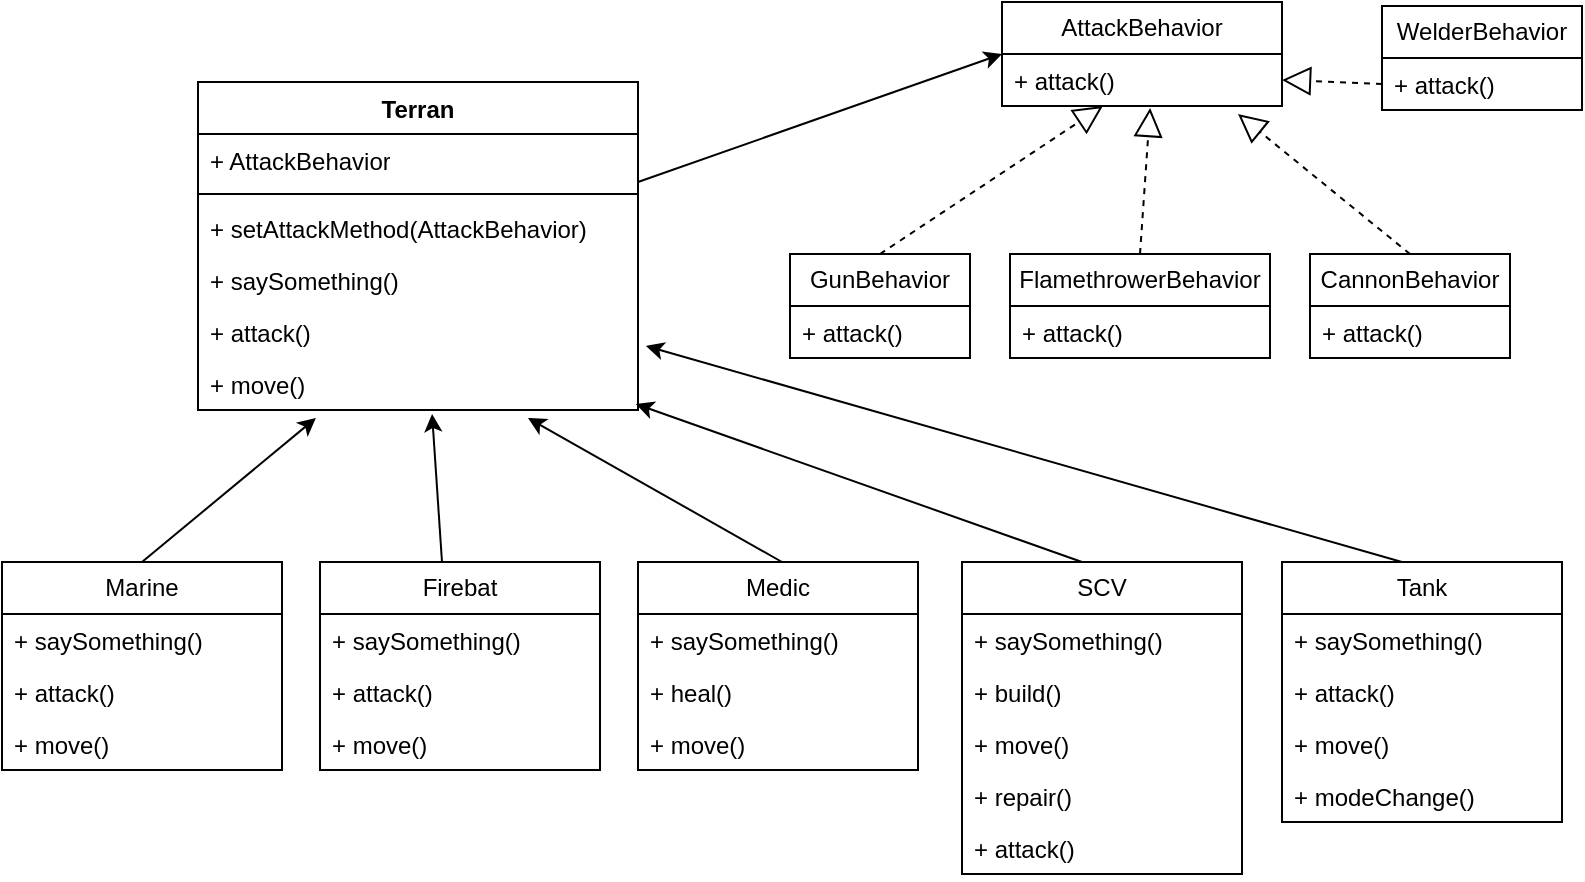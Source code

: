 <mxfile version="12.2.4" pages="1"><diagram name="페이지-1" id="6IkUPgrnMUF7sOv5BS2n"><mxGraphModel dx="693" dy="629" grid="1" gridSize="10" guides="1" tooltips="1" connect="1" arrows="1" fold="1" page="1" pageScale="1" pageWidth="827" pageHeight="1169" math="0" shadow="0"><root><mxCell id="0"/><mxCell id="1" parent="0"/><mxCell id="Y1VB5NKs1NU2ma56hWlJ-5" value="Firebat" style="swimlane;fontStyle=0;childLayout=stackLayout;horizontal=1;startSize=26;fillColor=none;horizontalStack=0;resizeParent=1;resizeParentMax=0;resizeLast=0;collapsible=1;marginBottom=0;whiteSpace=wrap;html=1;" parent="1" vertex="1"><mxGeometry x="179" y="380" width="140" height="104" as="geometry"/></mxCell><mxCell id="Y1VB5NKs1NU2ma56hWlJ-6" value="+ saySomething()" style="text;strokeColor=none;fillColor=none;align=left;verticalAlign=top;spacingLeft=4;spacingRight=4;overflow=hidden;rotatable=0;points=[[0,0.5],[1,0.5]];portConstraint=eastwest;whiteSpace=wrap;html=1;" parent="Y1VB5NKs1NU2ma56hWlJ-5" vertex="1"><mxGeometry y="26" width="140" height="26" as="geometry"/></mxCell><mxCell id="Y1VB5NKs1NU2ma56hWlJ-7" value="+ attack()" style="text;strokeColor=none;fillColor=none;align=left;verticalAlign=top;spacingLeft=4;spacingRight=4;overflow=hidden;rotatable=0;points=[[0,0.5],[1,0.5]];portConstraint=eastwest;whiteSpace=wrap;html=1;" parent="Y1VB5NKs1NU2ma56hWlJ-5" vertex="1"><mxGeometry y="52" width="140" height="26" as="geometry"/></mxCell><mxCell id="Y1VB5NKs1NU2ma56hWlJ-8" value="+ move()" style="text;strokeColor=none;fillColor=none;align=left;verticalAlign=top;spacingLeft=4;spacingRight=4;overflow=hidden;rotatable=0;points=[[0,0.5],[1,0.5]];portConstraint=eastwest;whiteSpace=wrap;html=1;" parent="Y1VB5NKs1NU2ma56hWlJ-5" vertex="1"><mxGeometry y="78" width="140" height="26" as="geometry"/></mxCell><mxCell id="Y1VB5NKs1NU2ma56hWlJ-9" value="Marine" style="swimlane;fontStyle=0;childLayout=stackLayout;horizontal=1;startSize=26;fillColor=none;horizontalStack=0;resizeParent=1;resizeParentMax=0;resizeLast=0;collapsible=1;marginBottom=0;whiteSpace=wrap;html=1;" parent="1" vertex="1"><mxGeometry x="20" y="380" width="140" height="104" as="geometry"/></mxCell><mxCell id="Y1VB5NKs1NU2ma56hWlJ-10" value="+ saySomething()" style="text;strokeColor=none;fillColor=none;align=left;verticalAlign=top;spacingLeft=4;spacingRight=4;overflow=hidden;rotatable=0;points=[[0,0.5],[1,0.5]];portConstraint=eastwest;whiteSpace=wrap;html=1;" parent="Y1VB5NKs1NU2ma56hWlJ-9" vertex="1"><mxGeometry y="26" width="140" height="26" as="geometry"/></mxCell><mxCell id="Y1VB5NKs1NU2ma56hWlJ-11" value="+ attack()" style="text;strokeColor=none;fillColor=none;align=left;verticalAlign=top;spacingLeft=4;spacingRight=4;overflow=hidden;rotatable=0;points=[[0,0.5],[1,0.5]];portConstraint=eastwest;whiteSpace=wrap;html=1;" parent="Y1VB5NKs1NU2ma56hWlJ-9" vertex="1"><mxGeometry y="52" width="140" height="26" as="geometry"/></mxCell><mxCell id="Y1VB5NKs1NU2ma56hWlJ-12" value="+ move()" style="text;strokeColor=none;fillColor=none;align=left;verticalAlign=top;spacingLeft=4;spacingRight=4;overflow=hidden;rotatable=0;points=[[0,0.5],[1,0.5]];portConstraint=eastwest;whiteSpace=wrap;html=1;" parent="Y1VB5NKs1NU2ma56hWlJ-9" vertex="1"><mxGeometry y="78" width="140" height="26" as="geometry"/></mxCell><mxCell id="Y1VB5NKs1NU2ma56hWlJ-13" value="Medic" style="swimlane;fontStyle=0;childLayout=stackLayout;horizontal=1;startSize=26;fillColor=none;horizontalStack=0;resizeParent=1;resizeParentMax=0;resizeLast=0;collapsible=1;marginBottom=0;whiteSpace=wrap;html=1;" parent="1" vertex="1"><mxGeometry x="338" y="380" width="140" height="104" as="geometry"/></mxCell><mxCell id="Y1VB5NKs1NU2ma56hWlJ-14" value="+ saySomething()" style="text;strokeColor=none;fillColor=none;align=left;verticalAlign=top;spacingLeft=4;spacingRight=4;overflow=hidden;rotatable=0;points=[[0,0.5],[1,0.5]];portConstraint=eastwest;whiteSpace=wrap;html=1;" parent="Y1VB5NKs1NU2ma56hWlJ-13" vertex="1"><mxGeometry y="26" width="140" height="26" as="geometry"/></mxCell><mxCell id="Y1VB5NKs1NU2ma56hWlJ-15" value="+ heal()" style="text;strokeColor=none;fillColor=none;align=left;verticalAlign=top;spacingLeft=4;spacingRight=4;overflow=hidden;rotatable=0;points=[[0,0.5],[1,0.5]];portConstraint=eastwest;whiteSpace=wrap;html=1;" parent="Y1VB5NKs1NU2ma56hWlJ-13" vertex="1"><mxGeometry y="52" width="140" height="26" as="geometry"/></mxCell><mxCell id="Y1VB5NKs1NU2ma56hWlJ-16" value="+ move()" style="text;strokeColor=none;fillColor=none;align=left;verticalAlign=top;spacingLeft=4;spacingRight=4;overflow=hidden;rotatable=0;points=[[0,0.5],[1,0.5]];portConstraint=eastwest;whiteSpace=wrap;html=1;" parent="Y1VB5NKs1NU2ma56hWlJ-13" vertex="1"><mxGeometry y="78" width="140" height="26" as="geometry"/></mxCell><mxCell id="Y1VB5NKs1NU2ma56hWlJ-17" value="SCV" style="swimlane;fontStyle=0;childLayout=stackLayout;horizontal=1;startSize=26;fillColor=none;horizontalStack=0;resizeParent=1;resizeParentMax=0;resizeLast=0;collapsible=1;marginBottom=0;whiteSpace=wrap;html=1;" parent="1" vertex="1"><mxGeometry x="500" y="380" width="140" height="156" as="geometry"/></mxCell><mxCell id="Y1VB5NKs1NU2ma56hWlJ-18" value="+ saySomething()" style="text;strokeColor=none;fillColor=none;align=left;verticalAlign=top;spacingLeft=4;spacingRight=4;overflow=hidden;rotatable=0;points=[[0,0.5],[1,0.5]];portConstraint=eastwest;whiteSpace=wrap;html=1;" parent="Y1VB5NKs1NU2ma56hWlJ-17" vertex="1"><mxGeometry y="26" width="140" height="26" as="geometry"/></mxCell><mxCell id="Y1VB5NKs1NU2ma56hWlJ-19" value="+ build()" style="text;strokeColor=none;fillColor=none;align=left;verticalAlign=top;spacingLeft=4;spacingRight=4;overflow=hidden;rotatable=0;points=[[0,0.5],[1,0.5]];portConstraint=eastwest;whiteSpace=wrap;html=1;" parent="Y1VB5NKs1NU2ma56hWlJ-17" vertex="1"><mxGeometry y="52" width="140" height="26" as="geometry"/></mxCell><mxCell id="Y1VB5NKs1NU2ma56hWlJ-20" value="+ move()" style="text;strokeColor=none;fillColor=none;align=left;verticalAlign=top;spacingLeft=4;spacingRight=4;overflow=hidden;rotatable=0;points=[[0,0.5],[1,0.5]];portConstraint=eastwest;whiteSpace=wrap;html=1;" parent="Y1VB5NKs1NU2ma56hWlJ-17" vertex="1"><mxGeometry y="78" width="140" height="26" as="geometry"/></mxCell><mxCell id="Y1VB5NKs1NU2ma56hWlJ-42" value="+ repair()" style="text;strokeColor=none;fillColor=none;align=left;verticalAlign=top;spacingLeft=4;spacingRight=4;overflow=hidden;rotatable=0;points=[[0,0.5],[1,0.5]];portConstraint=eastwest;whiteSpace=wrap;html=1;" parent="Y1VB5NKs1NU2ma56hWlJ-17" vertex="1"><mxGeometry y="104" width="140" height="26" as="geometry"/></mxCell><mxCell id="Y1VB5NKs1NU2ma56hWlJ-22" value="+ attack()" style="text;strokeColor=none;fillColor=none;align=left;verticalAlign=top;spacingLeft=4;spacingRight=4;overflow=hidden;rotatable=0;points=[[0,0.5],[1,0.5]];portConstraint=eastwest;whiteSpace=wrap;html=1;" parent="Y1VB5NKs1NU2ma56hWlJ-17" vertex="1"><mxGeometry y="130" width="140" height="26" as="geometry"/></mxCell><mxCell id="Y1VB5NKs1NU2ma56hWlJ-23" value="Tank" style="swimlane;fontStyle=0;childLayout=stackLayout;horizontal=1;startSize=26;fillColor=none;horizontalStack=0;resizeParent=1;resizeParentMax=0;resizeLast=0;collapsible=1;marginBottom=0;whiteSpace=wrap;html=1;" parent="1" vertex="1"><mxGeometry x="660" y="380" width="140" height="130" as="geometry"/></mxCell><mxCell id="Y1VB5NKs1NU2ma56hWlJ-24" value="+ saySomething()" style="text;strokeColor=none;fillColor=none;align=left;verticalAlign=top;spacingLeft=4;spacingRight=4;overflow=hidden;rotatable=0;points=[[0,0.5],[1,0.5]];portConstraint=eastwest;whiteSpace=wrap;html=1;" parent="Y1VB5NKs1NU2ma56hWlJ-23" vertex="1"><mxGeometry y="26" width="140" height="26" as="geometry"/></mxCell><mxCell id="Y1VB5NKs1NU2ma56hWlJ-25" value="+ attack()" style="text;strokeColor=none;fillColor=none;align=left;verticalAlign=top;spacingLeft=4;spacingRight=4;overflow=hidden;rotatable=0;points=[[0,0.5],[1,0.5]];portConstraint=eastwest;whiteSpace=wrap;html=1;" parent="Y1VB5NKs1NU2ma56hWlJ-23" vertex="1"><mxGeometry y="52" width="140" height="26" as="geometry"/></mxCell><mxCell id="Y1VB5NKs1NU2ma56hWlJ-26" value="+ move()" style="text;strokeColor=none;fillColor=none;align=left;verticalAlign=top;spacingLeft=4;spacingRight=4;overflow=hidden;rotatable=0;points=[[0,0.5],[1,0.5]];portConstraint=eastwest;whiteSpace=wrap;html=1;" parent="Y1VB5NKs1NU2ma56hWlJ-23" vertex="1"><mxGeometry y="78" width="140" height="26" as="geometry"/></mxCell><mxCell id="Y1VB5NKs1NU2ma56hWlJ-27" value="+ modeChange()" style="text;strokeColor=none;fillColor=none;align=left;verticalAlign=top;spacingLeft=4;spacingRight=4;overflow=hidden;rotatable=0;points=[[0,0.5],[1,0.5]];portConstraint=eastwest;whiteSpace=wrap;html=1;" parent="Y1VB5NKs1NU2ma56hWlJ-23" vertex="1"><mxGeometry y="104" width="140" height="26" as="geometry"/></mxCell><mxCell id="Y1VB5NKs1NU2ma56hWlJ-28" value="AttackBehavior" style="swimlane;fontStyle=0;childLayout=stackLayout;horizontal=1;startSize=26;fillColor=none;horizontalStack=0;resizeParent=1;resizeParentMax=0;resizeLast=0;collapsible=1;marginBottom=0;whiteSpace=wrap;html=1;" parent="1" vertex="1"><mxGeometry x="520" y="100" width="140" height="52" as="geometry"/></mxCell><mxCell id="Y1VB5NKs1NU2ma56hWlJ-31" value="+ attack()" style="text;strokeColor=none;fillColor=none;align=left;verticalAlign=top;spacingLeft=4;spacingRight=4;overflow=hidden;rotatable=0;points=[[0,0.5],[1,0.5]];portConstraint=eastwest;whiteSpace=wrap;html=1;" parent="Y1VB5NKs1NU2ma56hWlJ-28" vertex="1"><mxGeometry y="26" width="140" height="26" as="geometry"/></mxCell><mxCell id="Y1VB5NKs1NU2ma56hWlJ-32" value="GunBehavior" style="swimlane;fontStyle=0;childLayout=stackLayout;horizontal=1;startSize=26;fillColor=none;horizontalStack=0;resizeParent=1;resizeParentMax=0;resizeLast=0;collapsible=1;marginBottom=0;whiteSpace=wrap;html=1;" parent="1" vertex="1"><mxGeometry x="414" y="226" width="90" height="52" as="geometry"/></mxCell><mxCell id="Y1VB5NKs1NU2ma56hWlJ-33" value="+ attack()" style="text;strokeColor=none;fillColor=none;align=left;verticalAlign=top;spacingLeft=4;spacingRight=4;overflow=hidden;rotatable=0;points=[[0,0.5],[1,0.5]];portConstraint=eastwest;whiteSpace=wrap;html=1;" parent="Y1VB5NKs1NU2ma56hWlJ-32" vertex="1"><mxGeometry y="26" width="90" height="26" as="geometry"/></mxCell><mxCell id="Y1VB5NKs1NU2ma56hWlJ-36" value="FlamethrowerBehavior" style="swimlane;fontStyle=0;childLayout=stackLayout;horizontal=1;startSize=26;fillColor=none;horizontalStack=0;resizeParent=1;resizeParentMax=0;resizeLast=0;collapsible=1;marginBottom=0;whiteSpace=wrap;html=1;" parent="1" vertex="1"><mxGeometry x="524" y="226" width="130" height="52" as="geometry"/></mxCell><mxCell id="Y1VB5NKs1NU2ma56hWlJ-37" value="+ attack()" style="text;strokeColor=none;fillColor=none;align=left;verticalAlign=top;spacingLeft=4;spacingRight=4;overflow=hidden;rotatable=0;points=[[0,0.5],[1,0.5]];portConstraint=eastwest;whiteSpace=wrap;html=1;" parent="Y1VB5NKs1NU2ma56hWlJ-36" vertex="1"><mxGeometry y="26" width="130" height="26" as="geometry"/></mxCell><mxCell id="Y1VB5NKs1NU2ma56hWlJ-38" value="CannonBehavior" style="swimlane;fontStyle=0;childLayout=stackLayout;horizontal=1;startSize=26;fillColor=none;horizontalStack=0;resizeParent=1;resizeParentMax=0;resizeLast=0;collapsible=1;marginBottom=0;whiteSpace=wrap;html=1;" parent="1" vertex="1"><mxGeometry x="674" y="226" width="100" height="52" as="geometry"/></mxCell><mxCell id="Y1VB5NKs1NU2ma56hWlJ-39" value="+ attack()" style="text;strokeColor=none;fillColor=none;align=left;verticalAlign=top;spacingLeft=4;spacingRight=4;overflow=hidden;rotatable=0;points=[[0,0.5],[1,0.5]];portConstraint=eastwest;whiteSpace=wrap;html=1;" parent="Y1VB5NKs1NU2ma56hWlJ-38" vertex="1"><mxGeometry y="26" width="100" height="26" as="geometry"/></mxCell><mxCell id="Y1VB5NKs1NU2ma56hWlJ-43" value="WelderBehavior" style="swimlane;fontStyle=0;childLayout=stackLayout;horizontal=1;startSize=26;fillColor=none;horizontalStack=0;resizeParent=1;resizeParentMax=0;resizeLast=0;collapsible=1;marginBottom=0;whiteSpace=wrap;html=1;" parent="1" vertex="1"><mxGeometry x="710" y="102" width="100" height="52" as="geometry"/></mxCell><mxCell id="Y1VB5NKs1NU2ma56hWlJ-44" value="+ attack()" style="text;strokeColor=none;fillColor=none;align=left;verticalAlign=top;spacingLeft=4;spacingRight=4;overflow=hidden;rotatable=0;points=[[0,0.5],[1,0.5]];portConstraint=eastwest;whiteSpace=wrap;html=1;" parent="Y1VB5NKs1NU2ma56hWlJ-43" vertex="1"><mxGeometry y="26" width="100" height="26" as="geometry"/></mxCell><mxCell id="Y1VB5NKs1NU2ma56hWlJ-46" value="Terran" style="swimlane;fontStyle=1;align=center;verticalAlign=top;childLayout=stackLayout;horizontal=1;startSize=26;horizontalStack=0;resizeParent=1;resizeParentMax=0;resizeLast=0;collapsible=1;marginBottom=0;whiteSpace=wrap;html=1;" parent="1" vertex="1"><mxGeometry x="118" y="140" width="220" height="164" as="geometry"/></mxCell><mxCell id="Y1VB5NKs1NU2ma56hWlJ-47" value="+ AttackBehavior" style="text;strokeColor=none;fillColor=none;align=left;verticalAlign=top;spacingLeft=4;spacingRight=4;overflow=hidden;rotatable=0;points=[[0,0.5],[1,0.5]];portConstraint=eastwest;whiteSpace=wrap;html=1;" parent="Y1VB5NKs1NU2ma56hWlJ-46" vertex="1"><mxGeometry y="26" width="220" height="26" as="geometry"/></mxCell><mxCell id="Y1VB5NKs1NU2ma56hWlJ-48" value="" style="line;strokeWidth=1;fillColor=none;align=left;verticalAlign=middle;spacingTop=-1;spacingLeft=3;spacingRight=3;rotatable=0;labelPosition=right;points=[];portConstraint=eastwest;strokeColor=inherit;" parent="Y1VB5NKs1NU2ma56hWlJ-46" vertex="1"><mxGeometry y="52" width="220" height="8" as="geometry"/></mxCell><mxCell id="Y1VB5NKs1NU2ma56hWlJ-50" value="+ setAttackMethod(AttackBehavior)" style="text;strokeColor=none;fillColor=none;align=left;verticalAlign=top;spacingLeft=4;spacingRight=4;overflow=hidden;rotatable=0;points=[[0,0.5],[1,0.5]];portConstraint=eastwest;whiteSpace=wrap;html=1;" parent="Y1VB5NKs1NU2ma56hWlJ-46" vertex="1"><mxGeometry y="60" width="220" height="26" as="geometry"/></mxCell><mxCell id="Y1VB5NKs1NU2ma56hWlJ-52" value="+ saySomething()" style="text;strokeColor=none;fillColor=none;align=left;verticalAlign=top;spacingLeft=4;spacingRight=4;overflow=hidden;rotatable=0;points=[[0,0.5],[1,0.5]];portConstraint=eastwest;whiteSpace=wrap;html=1;" parent="Y1VB5NKs1NU2ma56hWlJ-46" vertex="1"><mxGeometry y="86" width="220" height="26" as="geometry"/></mxCell><mxCell id="Y1VB5NKs1NU2ma56hWlJ-49" value="+ attack()" style="text;strokeColor=none;fillColor=none;align=left;verticalAlign=top;spacingLeft=4;spacingRight=4;overflow=hidden;rotatable=0;points=[[0,0.5],[1,0.5]];portConstraint=eastwest;whiteSpace=wrap;html=1;" parent="Y1VB5NKs1NU2ma56hWlJ-46" vertex="1"><mxGeometry y="112" width="220" height="26" as="geometry"/></mxCell><mxCell id="Y1VB5NKs1NU2ma56hWlJ-51" value="+ move()" style="text;strokeColor=none;fillColor=none;align=left;verticalAlign=top;spacingLeft=4;spacingRight=4;overflow=hidden;rotatable=0;points=[[0,0.5],[1,0.5]];portConstraint=eastwest;whiteSpace=wrap;html=1;" parent="Y1VB5NKs1NU2ma56hWlJ-46" vertex="1"><mxGeometry y="138" width="220" height="26" as="geometry"/></mxCell><mxCell id="Y1VB5NKs1NU2ma56hWlJ-56" value="" style="endArrow=classic;html=1;rounded=0;entryX=0.268;entryY=1.154;entryDx=0;entryDy=0;entryPerimeter=0;" parent="1" target="Y1VB5NKs1NU2ma56hWlJ-51" edge="1"><mxGeometry width="50" height="50" relative="1" as="geometry"><mxPoint x="90" y="380" as="sourcePoint"/><mxPoint x="140" y="330" as="targetPoint"/></mxGeometry></mxCell><mxCell id="Y1VB5NKs1NU2ma56hWlJ-57" value="" style="endArrow=classic;html=1;rounded=0;entryX=0.75;entryY=1.154;entryDx=0;entryDy=0;entryPerimeter=0;" parent="1" target="Y1VB5NKs1NU2ma56hWlJ-51" edge="1"><mxGeometry width="50" height="50" relative="1" as="geometry"><mxPoint x="410" y="380" as="sourcePoint"/><mxPoint x="460" y="330" as="targetPoint"/></mxGeometry></mxCell><mxCell id="Y1VB5NKs1NU2ma56hWlJ-58" value="" style="endArrow=classic;html=1;rounded=0;entryX=0.995;entryY=0.885;entryDx=0;entryDy=0;entryPerimeter=0;" parent="1" target="Y1VB5NKs1NU2ma56hWlJ-51" edge="1"><mxGeometry width="50" height="50" relative="1" as="geometry"><mxPoint x="560" y="380" as="sourcePoint"/><mxPoint x="610" y="330" as="targetPoint"/></mxGeometry></mxCell><mxCell id="Y1VB5NKs1NU2ma56hWlJ-59" value="" style="endArrow=classic;html=1;rounded=0;entryX=1.018;entryY=0.769;entryDx=0;entryDy=0;entryPerimeter=0;" parent="1" target="Y1VB5NKs1NU2ma56hWlJ-49" edge="1"><mxGeometry width="50" height="50" relative="1" as="geometry"><mxPoint x="720" y="380" as="sourcePoint"/><mxPoint x="770" y="330" as="targetPoint"/></mxGeometry></mxCell><mxCell id="Y1VB5NKs1NU2ma56hWlJ-60" value="" style="endArrow=classic;html=1;rounded=0;entryX=0.532;entryY=1.077;entryDx=0;entryDy=0;entryPerimeter=0;" parent="1" target="Y1VB5NKs1NU2ma56hWlJ-51" edge="1"><mxGeometry width="50" height="50" relative="1" as="geometry"><mxPoint x="240" y="380" as="sourcePoint"/><mxPoint x="290" y="330" as="targetPoint"/></mxGeometry></mxCell><mxCell id="Y1VB5NKs1NU2ma56hWlJ-61" value="" style="endArrow=block;dashed=1;endFill=0;endSize=12;html=1;rounded=0;exitX=0.5;exitY=0;exitDx=0;exitDy=0;" parent="1" source="Y1VB5NKs1NU2ma56hWlJ-32" target="Y1VB5NKs1NU2ma56hWlJ-31" edge="1"><mxGeometry width="160" relative="1" as="geometry"><mxPoint x="334" y="110" as="sourcePoint"/><mxPoint x="494" y="110" as="targetPoint"/></mxGeometry></mxCell><mxCell id="Y1VB5NKs1NU2ma56hWlJ-62" value="" style="endArrow=block;dashed=1;endFill=0;endSize=12;html=1;rounded=0;exitX=0;exitY=0.5;exitDx=0;exitDy=0;entryX=1;entryY=0.5;entryDx=0;entryDy=0;" parent="1" source="Y1VB5NKs1NU2ma56hWlJ-44" target="Y1VB5NKs1NU2ma56hWlJ-31" edge="1"><mxGeometry width="160" relative="1" as="geometry"><mxPoint x="798" y="166" as="sourcePoint"/><mxPoint x="827" y="80" as="targetPoint"/></mxGeometry></mxCell><mxCell id="Y1VB5NKs1NU2ma56hWlJ-64" value="" style="endArrow=block;dashed=1;endFill=0;endSize=12;html=1;rounded=0;exitX=0.5;exitY=0;exitDx=0;exitDy=0;entryX=0.529;entryY=1.038;entryDx=0;entryDy=0;entryPerimeter=0;" parent="1" source="Y1VB5NKs1NU2ma56hWlJ-36" target="Y1VB5NKs1NU2ma56hWlJ-31" edge="1"><mxGeometry width="160" relative="1" as="geometry"><mxPoint x="590" y="196" as="sourcePoint"/><mxPoint x="619" y="110" as="targetPoint"/></mxGeometry></mxCell><mxCell id="Y1VB5NKs1NU2ma56hWlJ-63" value="" style="endArrow=block;dashed=1;endFill=0;endSize=12;html=1;rounded=0;exitX=0.5;exitY=0;exitDx=0;exitDy=0;entryX=0.843;entryY=1.154;entryDx=0;entryDy=0;entryPerimeter=0;" parent="1" source="Y1VB5NKs1NU2ma56hWlJ-38" target="Y1VB5NKs1NU2ma56hWlJ-31" edge="1"><mxGeometry width="160" relative="1" as="geometry"><mxPoint x="730" y="196" as="sourcePoint"/><mxPoint x="759" y="110" as="targetPoint"/></mxGeometry></mxCell><mxCell id="2" value="" style="endArrow=classic;html=1;entryX=0;entryY=0.5;entryDx=0;entryDy=0;" edge="1" parent="1" target="Y1VB5NKs1NU2ma56hWlJ-28"><mxGeometry width="50" height="50" relative="1" as="geometry"><mxPoint x="338" y="190" as="sourcePoint"/><mxPoint x="388" y="140" as="targetPoint"/></mxGeometry></mxCell></root></mxGraphModel></diagram></mxfile>